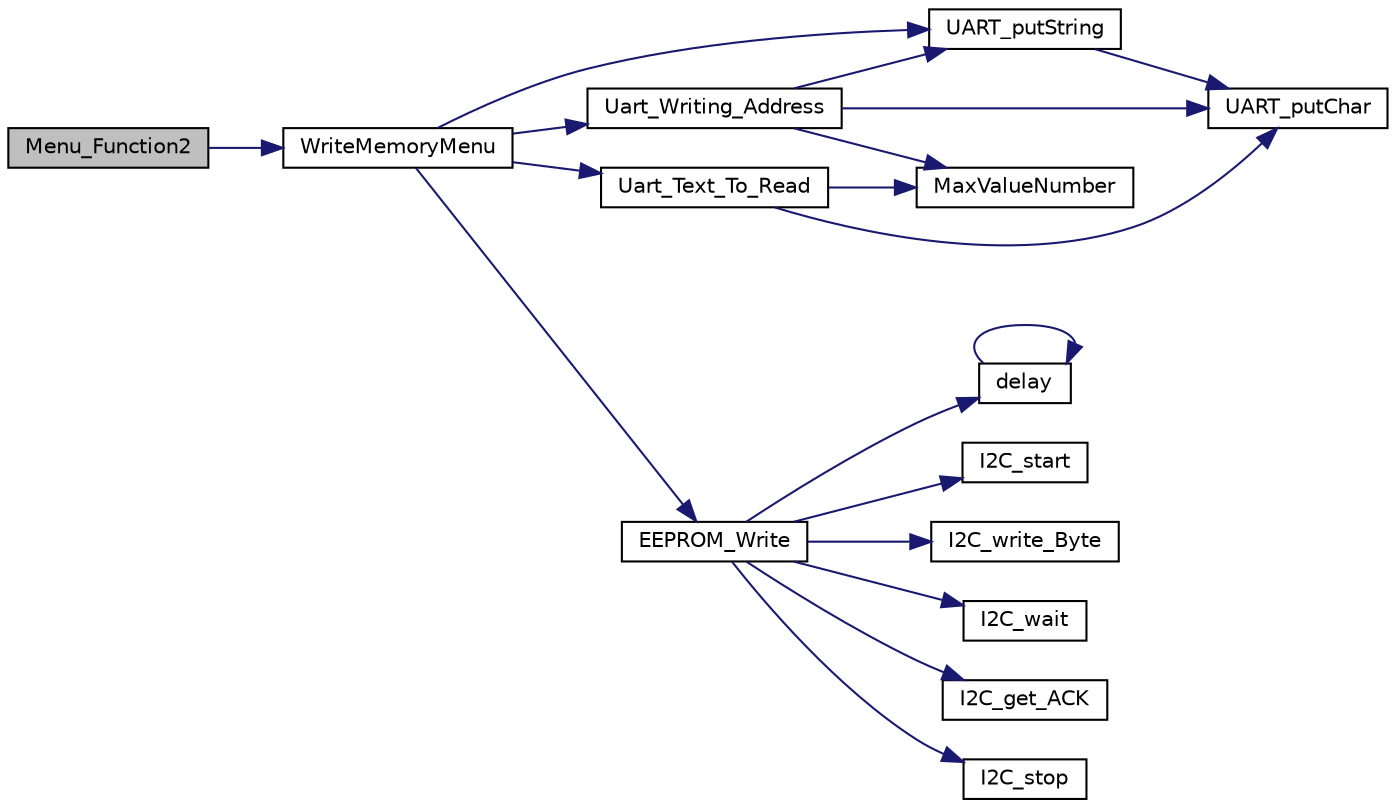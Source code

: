 digraph "Menu_Function2"
{
  edge [fontname="Helvetica",fontsize="10",labelfontname="Helvetica",labelfontsize="10"];
  node [fontname="Helvetica",fontsize="10",shape=record];
  rankdir="LR";
  Node19 [label="Menu_Function2",height=0.2,width=0.4,color="black", fillcolor="grey75", style="filled", fontcolor="black"];
  Node19 -> Node20 [color="midnightblue",fontsize="10",style="solid",fontname="Helvetica"];
  Node20 [label="WriteMemoryMenu",height=0.2,width=0.4,color="black", fillcolor="white", style="filled",URL="$_tera_term_write_8c.html#ad1e547dc4d00e8b7d6da809376025f8b",tooltip="This function prints the Write Memory Menu. "];
  Node20 -> Node21 [color="midnightblue",fontsize="10",style="solid",fontname="Helvetica"];
  Node21 [label="UART_putString",height=0.2,width=0.4,color="black", fillcolor="white", style="filled",URL="$_u_a_r_t_8c.html#af95ee594ce5f1619abbe4f2393b1903e",tooltip="It sends a string character through the serial port. "];
  Node21 -> Node22 [color="midnightblue",fontsize="10",style="solid",fontname="Helvetica"];
  Node22 [label="UART_putChar",height=0.2,width=0.4,color="black", fillcolor="white", style="filled",URL="$_u_a_r_t_8c.html#ae69fe2846b6410c22876356a9b3f0083",tooltip="It sends one character through the serial port. This function should include the next sentence: while..."];
  Node20 -> Node23 [color="midnightblue",fontsize="10",style="solid",fontname="Helvetica"];
  Node23 [label="Uart_Writing_Address",height=0.2,width=0.4,color="black", fillcolor="white", style="filled",URL="$_u_a_r_t_8c.html#aeb29ecd89b18d960862a15b78c28180a",tooltip="This function capture the address in an array to write or read dependying of the menu you are..."];
  Node23 -> Node22 [color="midnightblue",fontsize="10",style="solid",fontname="Helvetica"];
  Node23 -> Node21 [color="midnightblue",fontsize="10",style="solid",fontname="Helvetica"];
  Node23 -> Node24 [color="midnightblue",fontsize="10",style="solid",fontname="Helvetica"];
  Node24 [label="MaxValueNumber",height=0.2,width=0.4,color="black", fillcolor="white", style="filled",URL="$_e_e_p_r_o_m_8c.html#a4c1d488b4c8035a099f87b27c731a217",tooltip="This function puts a value in our global variable call MAX. "];
  Node20 -> Node25 [color="midnightblue",fontsize="10",style="solid",fontname="Helvetica"];
  Node25 [label="Uart_Text_To_Read",height=0.2,width=0.4,color="black", fillcolor="white", style="filled",URL="$_u_a_r_t_8c.html#a177bdcedcf2e4ceb5344e99e6a3b4d30",tooltip="This function capture the text you wanna write in the memory. "];
  Node25 -> Node22 [color="midnightblue",fontsize="10",style="solid",fontname="Helvetica"];
  Node25 -> Node24 [color="midnightblue",fontsize="10",style="solid",fontname="Helvetica"];
  Node20 -> Node26 [color="midnightblue",fontsize="10",style="solid",fontname="Helvetica"];
  Node26 [label="EEPROM_Write",height=0.2,width=0.4,color="black", fillcolor="white", style="filled",URL="$_e_e_p_r_o_m_8c.html#a56285c9cbcf8c5c99ccb50018725f565",tooltip="This function write data in a direction of memory. "];
  Node26 -> Node27 [color="midnightblue",fontsize="10",style="solid",fontname="Helvetica"];
  Node27 [label="delay",height=0.2,width=0.4,color="black", fillcolor="white", style="filled",URL="$_global_functions_8c.html#aa7fa622ced5687f8351d589e9402b251"];
  Node27 -> Node27 [color="midnightblue",fontsize="10",style="solid",fontname="Helvetica"];
  Node26 -> Node28 [color="midnightblue",fontsize="10",style="solid",fontname="Helvetica"];
  Node28 [label="I2C_start",height=0.2,width=0.4,color="black", fillcolor="white", style="filled",URL="$_i2_c___driver_8c.html#a09d9820de1e99617f206ef60a9a9d2e8",tooltip="Generates the start signal. When MST bit is changed from 0 to 1, a START signal is generated on the b..."];
  Node26 -> Node29 [color="midnightblue",fontsize="10",style="solid",fontname="Helvetica"];
  Node29 [label="I2C_write_Byte",height=0.2,width=0.4,color="black", fillcolor="white", style="filled",URL="$_i2_c___driver_8c.html#ad6927c971148447061c3f950362beada",tooltip="It writes the data to be transmitted into the transmission buffer. When you want to write a value int..."];
  Node26 -> Node30 [color="midnightblue",fontsize="10",style="solid",fontname="Helvetica"];
  Node30 [label="I2C_wait",height=0.2,width=0.4,color="black", fillcolor="white", style="filled",URL="$_i2_c___driver_8c.html#a05143bfcf3eeb04ec1dfc7e4ab952689",tooltip="Indicates the status of the bus regardless of slave or master mode. Internally checks the busy bit in..."];
  Node26 -> Node31 [color="midnightblue",fontsize="10",style="solid",fontname="Helvetica"];
  Node31 [label="I2C_get_ACK",height=0.2,width=0.4,color="black", fillcolor="white", style="filled",URL="$_i2_c___driver_8c.html#a2978351c0f1c3e3057fffc151b097ed8",tooltip="Indicates if the acknowledge was received. "];
  Node26 -> Node32 [color="midnightblue",fontsize="10",style="solid",fontname="Helvetica"];
  Node32 [label="I2C_stop",height=0.2,width=0.4,color="black", fillcolor="white", style="filled",URL="$_i2_c___driver_8c.html#a0635b74679cdb09c91ef36aa4181a911",tooltip="Generates the stop signal. When this bit changes from 1 to 0, a STOP signal is generated and the mode..."];
}
